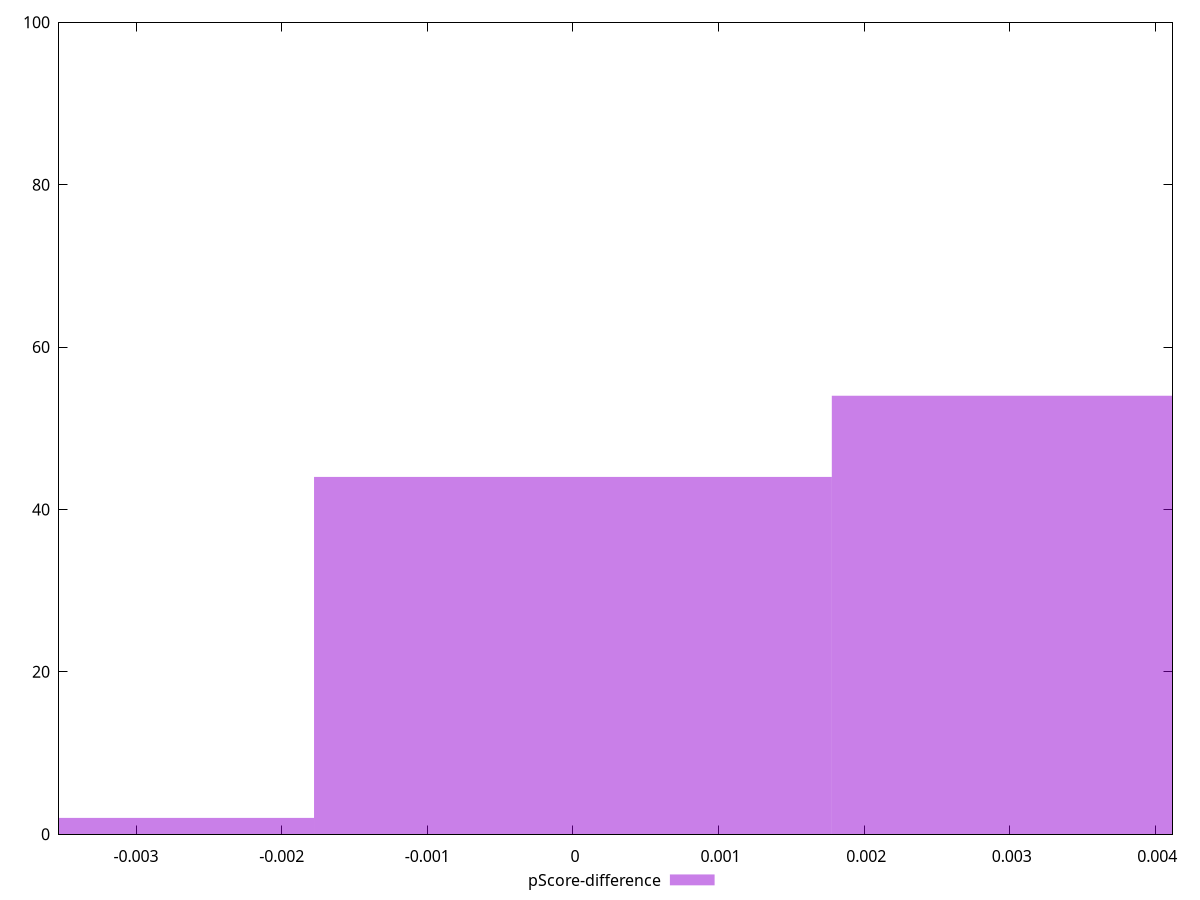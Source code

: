 reset

$pScoreDifference <<EOF
0 44
0.003555881130182157 54
-0.003555881130182157 2
EOF

set key outside below
set boxwidth 0.003555881130182157
set xrange [-0.003529411764705878:0.0041176470588235314]
set yrange [0:100]
set trange [0:100]
set style fill transparent solid 0.5 noborder
set terminal svg size 640, 490 enhanced background rgb 'white'
set output "reports/report_00033_2021-03-01T14-23-16.841Z/unused-javascript/samples/astro/pScore-difference/histogram.svg"

plot $pScoreDifference title "pScore-difference" with boxes

reset

